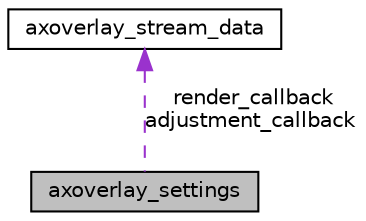 digraph "axoverlay_settings"
{
  edge [fontname="Helvetica",fontsize="10",labelfontname="Helvetica",labelfontsize="10"];
  node [fontname="Helvetica",fontsize="10",shape=record];
  Node1 [label="axoverlay_settings",height=0.2,width=0.4,color="black", fillcolor="grey75", style="filled", fontcolor="black"];
  Node2 -> Node1 [dir="back",color="darkorchid3",fontsize="10",style="dashed",label=" render_callback\nadjustment_callback" ,fontname="Helvetica"];
  Node2 [label="axoverlay_stream_data",height=0.2,width=0.4,color="black", fillcolor="white", style="filled",URL="$structaxoverlay__stream__data.html"];
}
